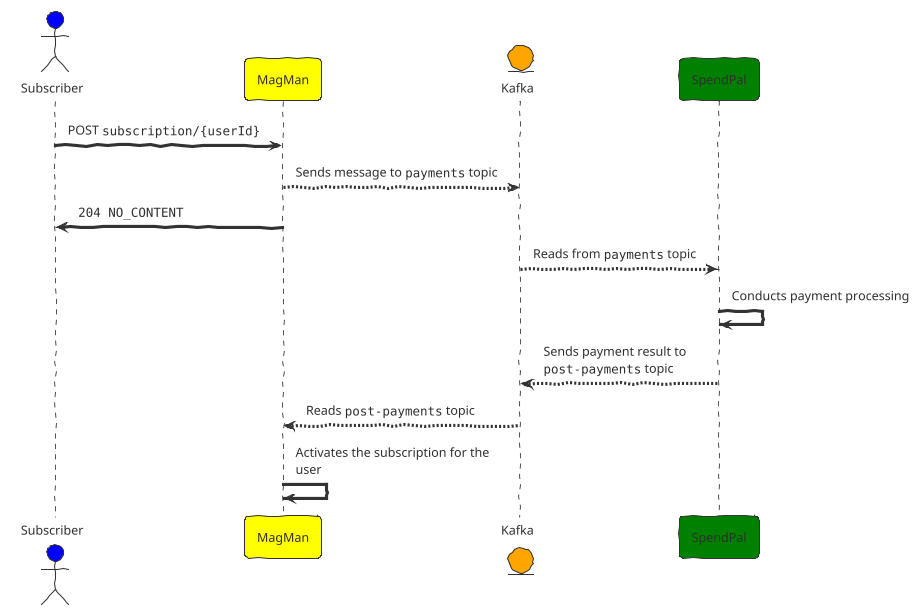 @startuml
!theme sketchy-outline
skinparam maxMessageSize 200
skinparam backgroundColor #White


actor Subscriber as Sub #Blue
participant MagMan as MM #Yellow
entity Kafka as K #Orange
participant SpendPal as SP #Green

Sub -> MM: POST ""subscription/{userId}""
MM --> K: Sends message to ""payments"" topic
MM -> Sub: ""204 NO_CONTENT""
K --> SP: Reads from ""payments"" topic
SP -> SP: Conducts payment processing
SP --> K: Sends payment result to ""post-payments"" topic
K --> MM: Reads ""post-payments"" topic
MM -> MM: Activates the subscription for the user

@enduml